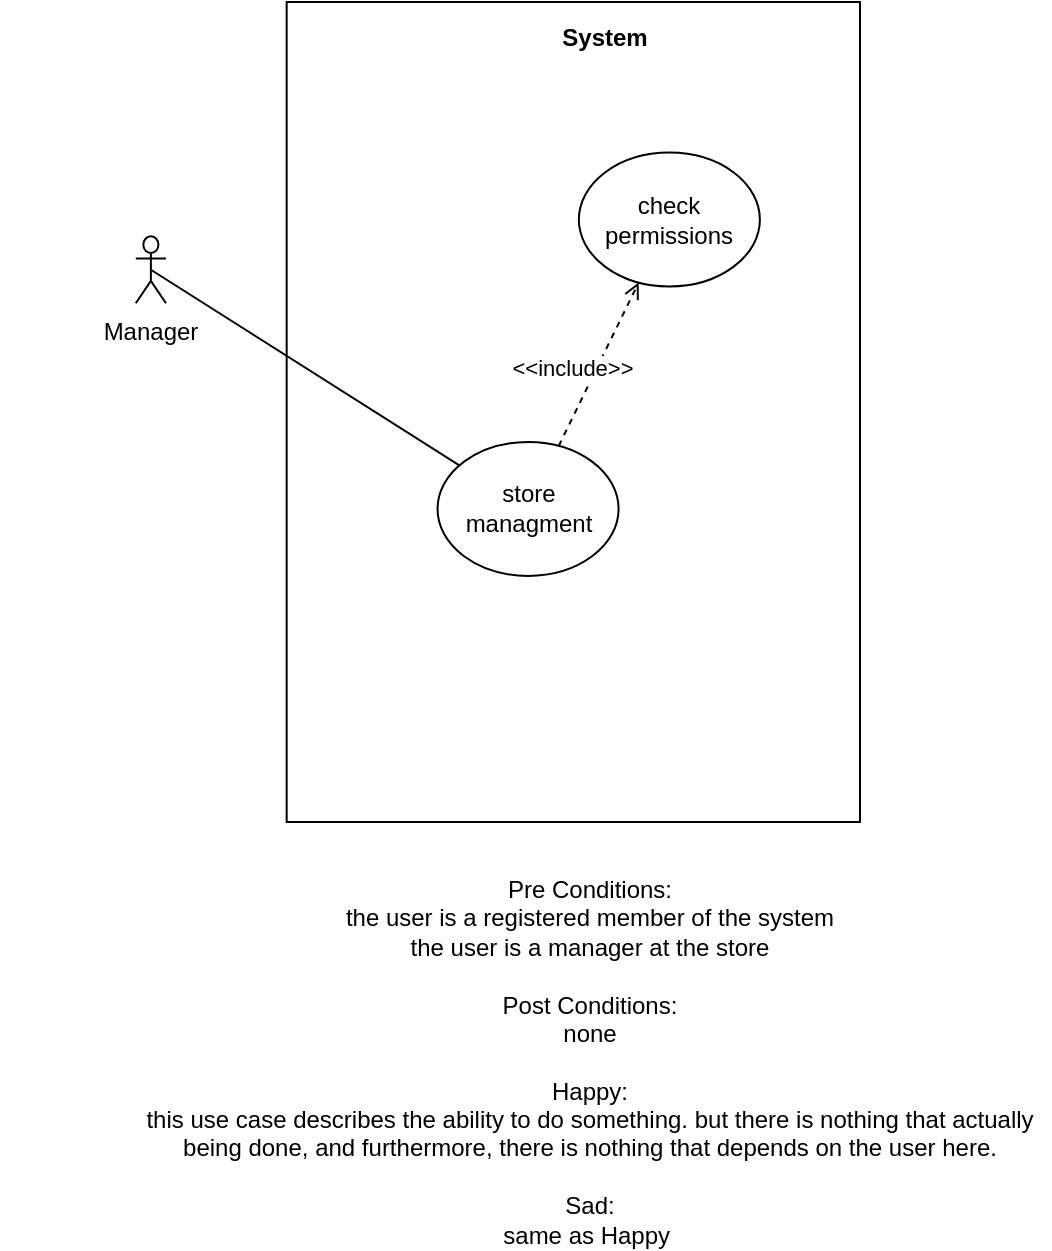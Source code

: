 <mxfile version="14.6.1" type="device"><diagram id="NNYX4zwSkXm7krXFpEXI" name="Page-1"><mxGraphModel dx="1038" dy="580" grid="1" gridSize="10" guides="1" tooltips="1" connect="1" arrows="1" fold="1" page="1" pageScale="1" pageWidth="850" pageHeight="1100" math="0" shadow="0"><root><mxCell id="0"/><mxCell id="1" parent="0"/><mxCell id="CO5bgC0Md-arbUZn424Q-1" value="" style="group" parent="1" vertex="1" connectable="0"><mxGeometry x="130" y="130" width="430" height="410" as="geometry"/></mxCell><mxCell id="CO5bgC0Md-arbUZn424Q-2" value="" style="rounded=0;whiteSpace=wrap;html=1;" parent="CO5bgC0Md-arbUZn424Q-1" vertex="1"><mxGeometry x="143.333" width="286.667" height="410" as="geometry"/></mxCell><mxCell id="CO5bgC0Md-arbUZn424Q-3" value="Manager" style="shape=umlActor;verticalLabelPosition=bottom;verticalAlign=top;html=1;outlineConnect=0;" parent="CO5bgC0Md-arbUZn424Q-1" vertex="1"><mxGeometry x="67.895" y="117.143" width="15.088" height="33.469" as="geometry"/></mxCell><mxCell id="CO5bgC0Md-arbUZn424Q-10" value="store managment" style="ellipse;whiteSpace=wrap;html=1;" parent="CO5bgC0Md-arbUZn424Q-1" vertex="1"><mxGeometry x="218.772" y="220.002" width="90.526" height="66.939" as="geometry"/></mxCell><mxCell id="CO5bgC0Md-arbUZn424Q-11" value="" style="endArrow=none;html=1;entryX=0.5;entryY=0.5;entryDx=0;entryDy=0;entryPerimeter=0;" parent="CO5bgC0Md-arbUZn424Q-1" source="CO5bgC0Md-arbUZn424Q-10" target="CO5bgC0Md-arbUZn424Q-3" edge="1"><mxGeometry width="50" height="50" relative="1" as="geometry"><mxPoint x="203.684" y="150.612" as="sourcePoint"/><mxPoint x="67.895" y="150.612" as="targetPoint"/></mxGeometry></mxCell><mxCell id="CO5bgC0Md-arbUZn424Q-12" value="&lt;b&gt;System&lt;/b&gt;" style="text;html=1;align=center;verticalAlign=middle;resizable=0;points=[];autosize=1;" parent="CO5bgC0Md-arbUZn424Q-1" vertex="1"><mxGeometry x="271.579" y="8.367" width="60" height="20" as="geometry"/></mxCell><mxCell id="F7BdxeXxLGDQY518KnnZ-1" value="check permissions" style="ellipse;whiteSpace=wrap;html=1;" parent="CO5bgC0Md-arbUZn424Q-1" vertex="1"><mxGeometry x="289.422" y="75.306" width="90.526" height="66.939" as="geometry"/></mxCell><mxCell id="F7BdxeXxLGDQY518KnnZ-2" value="" style="endArrow=open;dashed=1;html=1;strokeWidth=1;endFill=0;" parent="CO5bgC0Md-arbUZn424Q-1" source="CO5bgC0Md-arbUZn424Q-10" target="F7BdxeXxLGDQY518KnnZ-1" edge="1"><mxGeometry width="50" height="50" relative="1" as="geometry"><mxPoint x="199.912" y="184.082" as="sourcePoint"/><mxPoint x="199.912" y="117.143" as="targetPoint"/></mxGeometry></mxCell><mxCell id="F7BdxeXxLGDQY518KnnZ-3" value="&amp;lt;&amp;lt;include&amp;gt;&amp;gt;" style="edgeLabel;html=1;align=center;verticalAlign=middle;resizable=0;points=[];" parent="F7BdxeXxLGDQY518KnnZ-2" vertex="1" connectable="0"><mxGeometry x="-0.395" y="-4" relative="1" as="geometry"><mxPoint x="-9" y="-16" as="offset"/></mxGeometry></mxCell><mxCell id="TGNMHOzxkUEgrHnWYNSH-1" value="Pre Conditions:&lt;br&gt;the user is a registered member of the system&lt;br&gt;the user is a manager at the store&lt;br&gt;&lt;br&gt;Post Conditions:&lt;br&gt;none&lt;br&gt;&lt;br&gt;Happy:&lt;br&gt;this use case describes the ability to do something. but there is nothing that actually being done, and furthermore, there is nothing that depends on the user here.&lt;br&gt;&lt;br&gt;Sad:&lt;br&gt;same as Happy&amp;nbsp;" style="text;html=1;strokeColor=none;fillColor=none;align=center;verticalAlign=middle;whiteSpace=wrap;rounded=0;" vertex="1" parent="1"><mxGeometry x="195" y="650" width="460" height="20" as="geometry"/></mxCell></root></mxGraphModel></diagram></mxfile>
